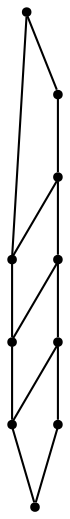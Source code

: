 graph {
  node [shape=point,comment="{\"directed\":false,\"doi\":\"10.1007/978-3-642-18469-7_10\",\"figure\":\"2 (2)\"}"]

  v0 [pos="913.6998931112648,1103.555204105473"]
  v1 [pos="914.0155177836456,1137.898301786377"]
  v2 [pos="570.0120656707488,1103.5552041054727"]
  v3 [pos="632.5011375692022,1103.5552041054727"]
  v4 [pos="726.2326774159043,1103.5552041054727"]
  v5 [pos="819.9683532645628,1103.5552041054727"]
  v6 [pos="570.3235861565729,1137.898301786377"]
  v7 [pos="632.8126262396266,1137.898301786377"]
  v8 [pos="726.5483020882851,1137.898301786377"]
  v9 [pos="820.2798419349872,1137.898301786377"]

  v8 -- v9 [id="-11",pos="726.5483020882851,1137.898301786377 820.2798419349872,1137.898301786377 820.2798419349872,1137.898301786377 820.2798419349872,1137.898301786377"]
  v9 -- v1 [id="-12",pos="820.2798419349872,1137.898301786377 914.0155177836456,1137.898301786377 914.0155177836456,1137.898301786377 914.0155177836456,1137.898301786377"]
  v7 -- v8 [id="-13",pos="632.8126262396266,1137.898301786377 726.5483020882851,1137.898301786377 726.5483020882851,1137.898301786377 726.5483020882851,1137.898301786377"]
  v2 -- v3 [id="-14",pos="570.0120656707488,1103.5552041054727 632.5011375692022,1103.5552041054727 632.5011375692022,1103.5552041054727 632.5011375692022,1103.5552041054727"]
  v3 -- v4 [id="-15",pos="632.5011375692022,1103.5552041054727 726.2326774159043,1103.5552041054727 726.2326774159043,1103.5552041054727 726.2326774159043,1103.5552041054727"]
  v4 -- v5 [id="-16",pos="726.2326774159043,1103.5552041054727 819.9683532645628,1103.5552041054727 819.9683532645628,1103.5552041054727 819.9683532645628,1103.5552041054727"]
  v5 -- v0 [id="-17",pos="819.9683532645628,1103.5552041054727 913.6998931112648,1103.555204105473 913.6998931112648,1103.555204105473 913.6998931112648,1103.555204105473"]
  v6 -- v7 [id="-19",pos="570.3235861565729,1137.898301786377 632.8126262396266,1137.898301786377 632.8126262396266,1137.898301786377 632.8126262396266,1137.898301786377"]
  v1 -- v0 [id="-37",pos="914.0155177836456,1137.898301786377 913.6998931112648,1103.555204105473 913.6998931112648,1103.555204105473 913.6998931112648,1103.555204105473"]
  v2 -- v6 [id="-39",pos="570.0120656707488,1103.5552041054727 570.3235861565729,1137.898301786377 570.3235861565729,1137.898301786377 570.3235861565729,1137.898301786377"]
  v9 -- v5 [id="-54",pos="820.2798419349872,1137.898301786377 819.9683532645628,1103.5552041054727 819.9683532645628,1103.5552041054727 819.9683532645628,1103.5552041054727"]
  v8 -- v4 [id="-75",pos="726.5483020882851,1137.898301786377 726.2326774159043,1103.5552041054727 726.2326774159043,1103.5552041054727 726.2326774159043,1103.5552041054727"]
  v7 -- v3 [id="-87",pos="632.8126262396266,1137.898301786377 632.5011375692022,1103.5552041054727 632.5011375692022,1103.5552041054727 632.5011375692022,1103.5552041054727"]
}